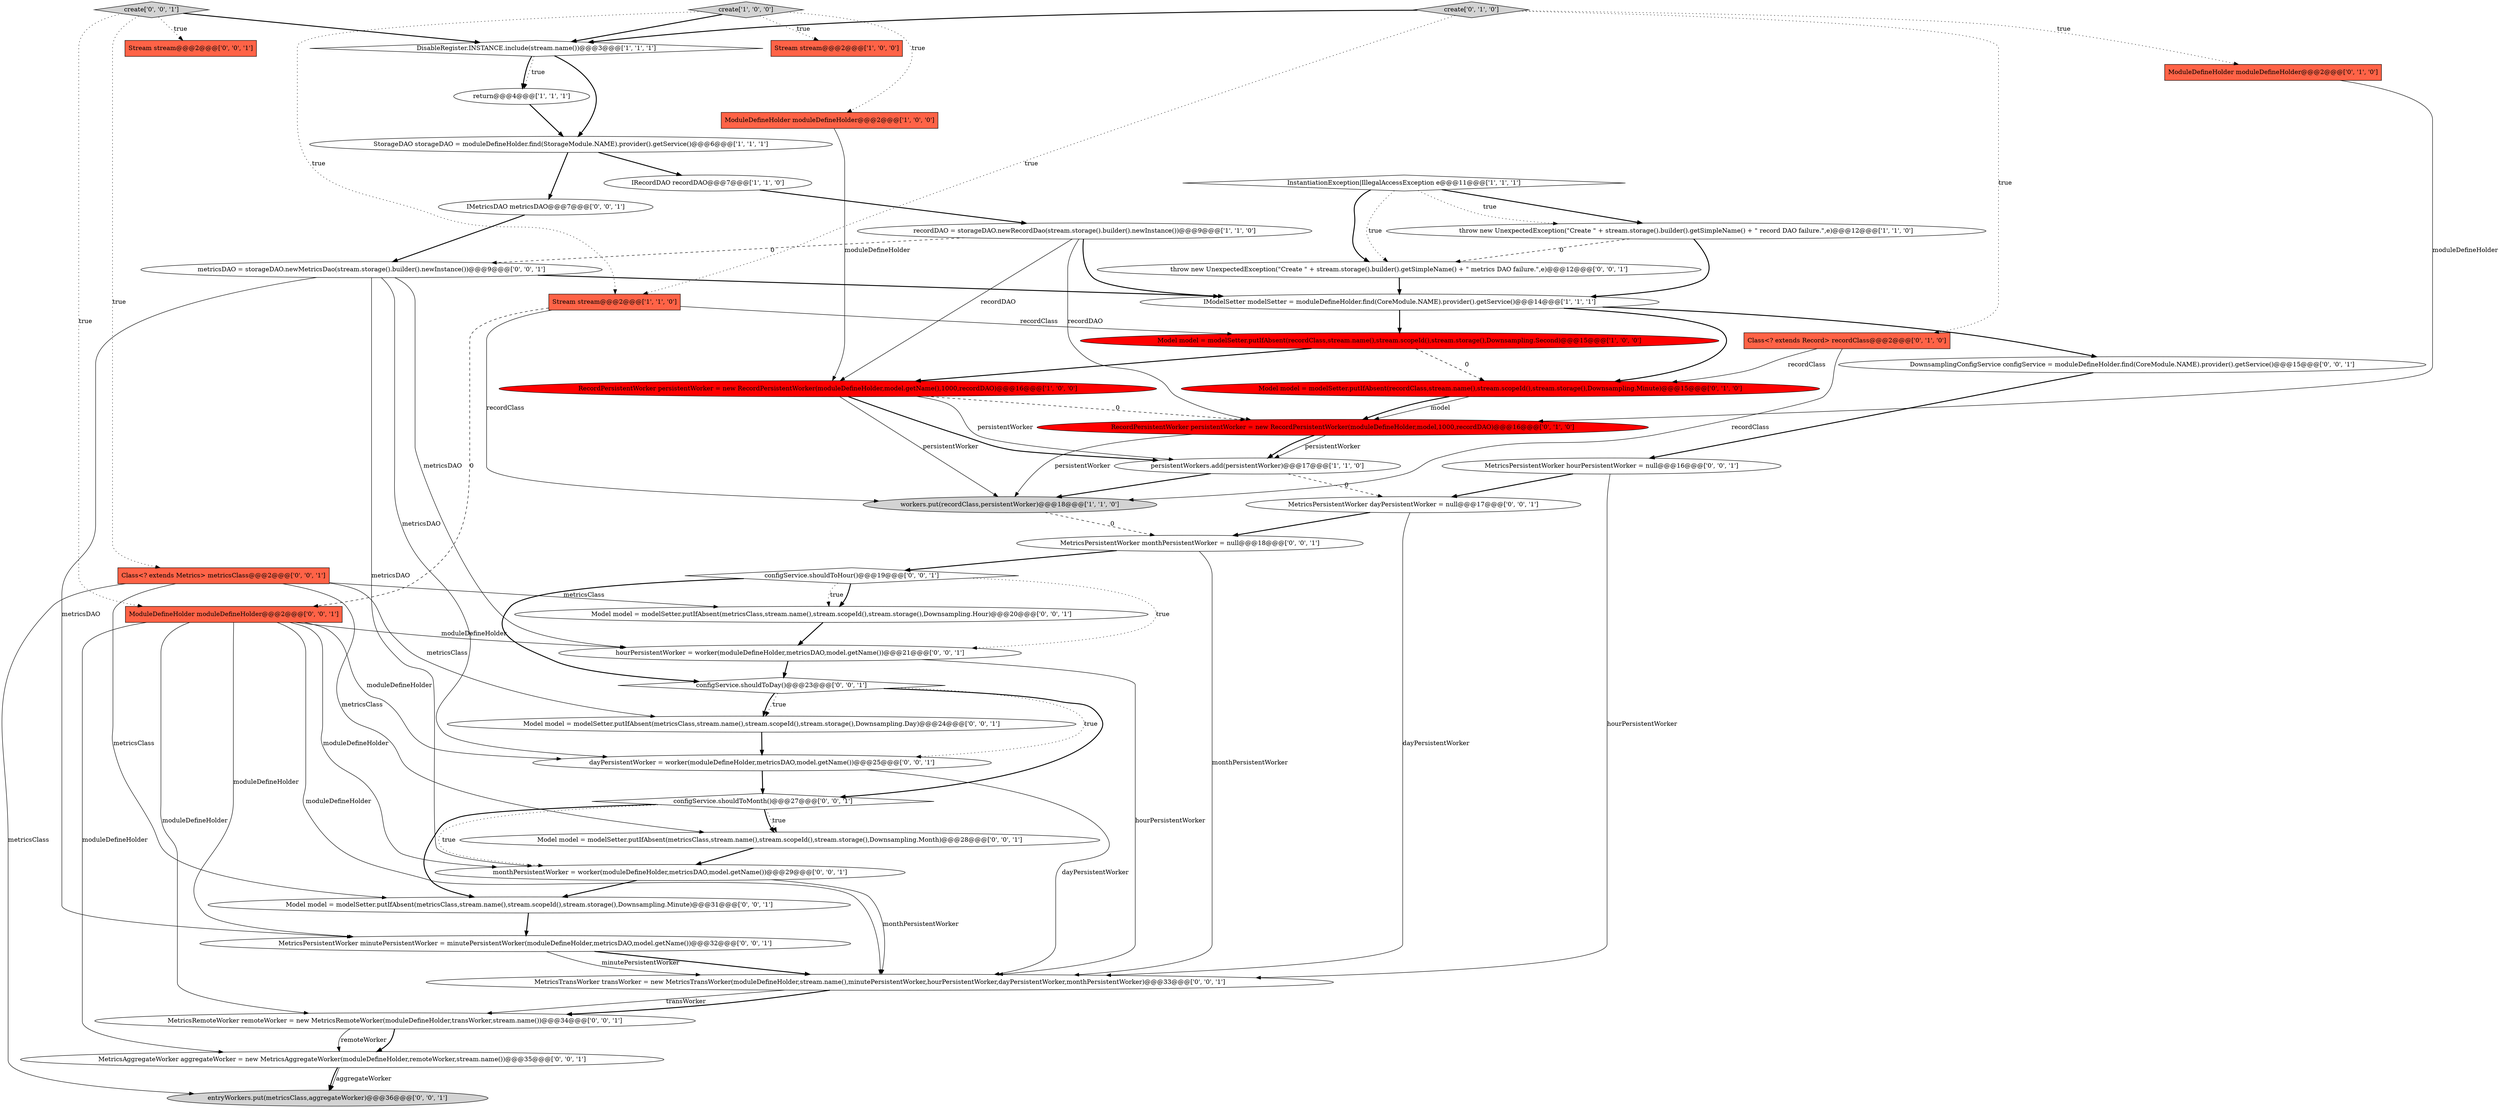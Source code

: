 digraph {
18 [style = filled, label = "create['0', '1', '0']", fillcolor = lightgray, shape = diamond image = "AAA0AAABBB2BBB"];
39 [style = filled, label = "hourPersistentWorker = worker(moduleDefineHolder,metricsDAO,model.getName())@@@21@@@['0', '0', '1']", fillcolor = white, shape = ellipse image = "AAA0AAABBB3BBB"];
23 [style = filled, label = "Stream stream@@@2@@@['0', '0', '1']", fillcolor = tomato, shape = box image = "AAA0AAABBB3BBB"];
45 [style = filled, label = "configService.shouldToMonth()@@@27@@@['0', '0', '1']", fillcolor = white, shape = diamond image = "AAA0AAABBB3BBB"];
43 [style = filled, label = "Model model = modelSetter.putIfAbsent(metricsClass,stream.name(),stream.scopeId(),stream.storage(),Downsampling.Month)@@@28@@@['0', '0', '1']", fillcolor = white, shape = ellipse image = "AAA0AAABBB3BBB"];
10 [style = filled, label = "IRecordDAO recordDAO@@@7@@@['1', '1', '0']", fillcolor = white, shape = ellipse image = "AAA0AAABBB1BBB"];
11 [style = filled, label = "DisableRegister.INSTANCE.include(stream.name())@@@3@@@['1', '1', '1']", fillcolor = white, shape = diamond image = "AAA0AAABBB1BBB"];
8 [style = filled, label = "Stream stream@@@2@@@['1', '1', '0']", fillcolor = tomato, shape = box image = "AAA0AAABBB1BBB"];
27 [style = filled, label = "MetricsRemoteWorker remoteWorker = new MetricsRemoteWorker(moduleDefineHolder,transWorker,stream.name())@@@34@@@['0', '0', '1']", fillcolor = white, shape = ellipse image = "AAA0AAABBB3BBB"];
13 [style = filled, label = "workers.put(recordClass,persistentWorker)@@@18@@@['1', '1', '0']", fillcolor = lightgray, shape = ellipse image = "AAA0AAABBB1BBB"];
30 [style = filled, label = "MetricsPersistentWorker monthPersistentWorker = null@@@18@@@['0', '0', '1']", fillcolor = white, shape = ellipse image = "AAA0AAABBB3BBB"];
22 [style = filled, label = "Model model = modelSetter.putIfAbsent(metricsClass,stream.name(),stream.scopeId(),stream.storage(),Downsampling.Minute)@@@31@@@['0', '0', '1']", fillcolor = white, shape = ellipse image = "AAA0AAABBB3BBB"];
26 [style = filled, label = "DownsamplingConfigService configService = moduleDefineHolder.find(CoreModule.NAME).provider().getService()@@@15@@@['0', '0', '1']", fillcolor = white, shape = ellipse image = "AAA0AAABBB3BBB"];
20 [style = filled, label = "Class<? extends Record> recordClass@@@2@@@['0', '1', '0']", fillcolor = tomato, shape = box image = "AAA0AAABBB2BBB"];
46 [style = filled, label = "MetricsPersistentWorker minutePersistentWorker = minutePersistentWorker(moduleDefineHolder,metricsDAO,model.getName())@@@32@@@['0', '0', '1']", fillcolor = white, shape = ellipse image = "AAA0AAABBB3BBB"];
2 [style = filled, label = "recordDAO = storageDAO.newRecordDao(stream.storage().builder().newInstance())@@@9@@@['1', '1', '0']", fillcolor = white, shape = ellipse image = "AAA0AAABBB1BBB"];
35 [style = filled, label = "throw new UnexpectedException(\"Create \" + stream.storage().builder().getSimpleName() + \" metrics DAO failure.\",e)@@@12@@@['0', '0', '1']", fillcolor = white, shape = ellipse image = "AAA0AAABBB3BBB"];
12 [style = filled, label = "Model model = modelSetter.putIfAbsent(recordClass,stream.name(),stream.scopeId(),stream.storage(),Downsampling.Second)@@@15@@@['1', '0', '0']", fillcolor = red, shape = ellipse image = "AAA1AAABBB1BBB"];
0 [style = filled, label = "ModuleDefineHolder moduleDefineHolder@@@2@@@['1', '0', '0']", fillcolor = tomato, shape = box image = "AAA0AAABBB1BBB"];
42 [style = filled, label = "configService.shouldToHour()@@@19@@@['0', '0', '1']", fillcolor = white, shape = diamond image = "AAA0AAABBB3BBB"];
38 [style = filled, label = "metricsDAO = storageDAO.newMetricsDao(stream.storage().builder().newInstance())@@@9@@@['0', '0', '1']", fillcolor = white, shape = ellipse image = "AAA0AAABBB3BBB"];
37 [style = filled, label = "Model model = modelSetter.putIfAbsent(metricsClass,stream.name(),stream.scopeId(),stream.storage(),Downsampling.Hour)@@@20@@@['0', '0', '1']", fillcolor = white, shape = ellipse image = "AAA0AAABBB3BBB"];
19 [style = filled, label = "RecordPersistentWorker persistentWorker = new RecordPersistentWorker(moduleDefineHolder,model,1000,recordDAO)@@@16@@@['0', '1', '0']", fillcolor = red, shape = ellipse image = "AAA1AAABBB2BBB"];
7 [style = filled, label = "persistentWorkers.add(persistentWorker)@@@17@@@['1', '1', '0']", fillcolor = white, shape = ellipse image = "AAA0AAABBB1BBB"];
29 [style = filled, label = "MetricsPersistentWorker hourPersistentWorker = null@@@16@@@['0', '0', '1']", fillcolor = white, shape = ellipse image = "AAA0AAABBB3BBB"];
28 [style = filled, label = "IMetricsDAO metricsDAO@@@7@@@['0', '0', '1']", fillcolor = white, shape = ellipse image = "AAA0AAABBB3BBB"];
25 [style = filled, label = "MetricsPersistentWorker dayPersistentWorker = null@@@17@@@['0', '0', '1']", fillcolor = white, shape = ellipse image = "AAA0AAABBB3BBB"];
33 [style = filled, label = "monthPersistentWorker = worker(moduleDefineHolder,metricsDAO,model.getName())@@@29@@@['0', '0', '1']", fillcolor = white, shape = ellipse image = "AAA0AAABBB3BBB"];
36 [style = filled, label = "dayPersistentWorker = worker(moduleDefineHolder,metricsDAO,model.getName())@@@25@@@['0', '0', '1']", fillcolor = white, shape = ellipse image = "AAA0AAABBB3BBB"];
6 [style = filled, label = "InstantiationException|IllegalAccessException e@@@11@@@['1', '1', '1']", fillcolor = white, shape = diamond image = "AAA0AAABBB1BBB"];
9 [style = filled, label = "StorageDAO storageDAO = moduleDefineHolder.find(StorageModule.NAME).provider().getService()@@@6@@@['1', '1', '1']", fillcolor = white, shape = ellipse image = "AAA0AAABBB1BBB"];
21 [style = filled, label = "MetricsTransWorker transWorker = new MetricsTransWorker(moduleDefineHolder,stream.name(),minutePersistentWorker,hourPersistentWorker,dayPersistentWorker,monthPersistentWorker)@@@33@@@['0', '0', '1']", fillcolor = white, shape = ellipse image = "AAA0AAABBB3BBB"];
15 [style = filled, label = "RecordPersistentWorker persistentWorker = new RecordPersistentWorker(moduleDefineHolder,model.getName(),1000,recordDAO)@@@16@@@['1', '0', '0']", fillcolor = red, shape = ellipse image = "AAA1AAABBB1BBB"];
16 [style = filled, label = "Model model = modelSetter.putIfAbsent(recordClass,stream.name(),stream.scopeId(),stream.storage(),Downsampling.Minute)@@@15@@@['0', '1', '0']", fillcolor = red, shape = ellipse image = "AAA1AAABBB2BBB"];
32 [style = filled, label = "configService.shouldToDay()@@@23@@@['0', '0', '1']", fillcolor = white, shape = diamond image = "AAA0AAABBB3BBB"];
31 [style = filled, label = "Class<? extends Metrics> metricsClass@@@2@@@['0', '0', '1']", fillcolor = tomato, shape = box image = "AAA0AAABBB3BBB"];
17 [style = filled, label = "ModuleDefineHolder moduleDefineHolder@@@2@@@['0', '1', '0']", fillcolor = tomato, shape = box image = "AAA0AAABBB2BBB"];
40 [style = filled, label = "ModuleDefineHolder moduleDefineHolder@@@2@@@['0', '0', '1']", fillcolor = tomato, shape = box image = "AAA0AAABBB3BBB"];
1 [style = filled, label = "Stream stream@@@2@@@['1', '0', '0']", fillcolor = tomato, shape = box image = "AAA0AAABBB1BBB"];
4 [style = filled, label = "throw new UnexpectedException(\"Create \" + stream.storage().builder().getSimpleName() + \" record DAO failure.\",e)@@@12@@@['1', '1', '0']", fillcolor = white, shape = ellipse image = "AAA0AAABBB1BBB"];
14 [style = filled, label = "IModelSetter modelSetter = moduleDefineHolder.find(CoreModule.NAME).provider().getService()@@@14@@@['1', '1', '1']", fillcolor = white, shape = ellipse image = "AAA0AAABBB1BBB"];
41 [style = filled, label = "create['0', '0', '1']", fillcolor = lightgray, shape = diamond image = "AAA0AAABBB3BBB"];
44 [style = filled, label = "MetricsAggregateWorker aggregateWorker = new MetricsAggregateWorker(moduleDefineHolder,remoteWorker,stream.name())@@@35@@@['0', '0', '1']", fillcolor = white, shape = ellipse image = "AAA0AAABBB3BBB"];
3 [style = filled, label = "create['1', '0', '0']", fillcolor = lightgray, shape = diamond image = "AAA0AAABBB1BBB"];
34 [style = filled, label = "entryWorkers.put(metricsClass,aggregateWorker)@@@36@@@['0', '0', '1']", fillcolor = lightgray, shape = ellipse image = "AAA0AAABBB3BBB"];
24 [style = filled, label = "Model model = modelSetter.putIfAbsent(metricsClass,stream.name(),stream.scopeId(),stream.storage(),Downsampling.Day)@@@24@@@['0', '0', '1']", fillcolor = white, shape = ellipse image = "AAA0AAABBB3BBB"];
5 [style = filled, label = "return@@@4@@@['1', '1', '1']", fillcolor = white, shape = ellipse image = "AAA0AAABBB1BBB"];
6->35 [style = bold, label=""];
40->46 [style = solid, label="moduleDefineHolder"];
5->9 [style = bold, label=""];
16->19 [style = solid, label="model"];
25->30 [style = bold, label=""];
27->44 [style = bold, label=""];
28->38 [style = bold, label=""];
15->19 [style = dashed, label="0"];
41->11 [style = bold, label=""];
18->20 [style = dotted, label="true"];
9->10 [style = bold, label=""];
11->9 [style = bold, label=""];
40->39 [style = solid, label="moduleDefineHolder"];
19->13 [style = solid, label="persistentWorker"];
17->19 [style = solid, label="moduleDefineHolder"];
46->21 [style = bold, label=""];
41->40 [style = dotted, label="true"];
45->43 [style = bold, label=""];
45->22 [style = bold, label=""];
2->14 [style = bold, label=""];
3->0 [style = dotted, label="true"];
27->44 [style = solid, label="remoteWorker"];
38->33 [style = solid, label="metricsDAO"];
7->25 [style = dashed, label="0"];
38->39 [style = solid, label="metricsDAO"];
46->21 [style = solid, label="minutePersistentWorker"];
45->43 [style = dotted, label="true"];
40->21 [style = solid, label="moduleDefineHolder"];
40->33 [style = solid, label="moduleDefineHolder"];
21->27 [style = solid, label="transWorker"];
14->16 [style = bold, label=""];
39->21 [style = solid, label="hourPersistentWorker"];
22->46 [style = bold, label=""];
32->24 [style = dotted, label="true"];
15->13 [style = solid, label="persistentWorker"];
40->36 [style = solid, label="moduleDefineHolder"];
0->15 [style = solid, label="moduleDefineHolder"];
38->46 [style = solid, label="metricsDAO"];
30->42 [style = bold, label=""];
18->11 [style = bold, label=""];
3->11 [style = bold, label=""];
11->5 [style = dotted, label="true"];
18->8 [style = dotted, label="true"];
32->36 [style = dotted, label="true"];
16->19 [style = bold, label=""];
36->21 [style = solid, label="dayPersistentWorker"];
44->34 [style = solid, label="aggregateWorker"];
6->4 [style = bold, label=""];
15->7 [style = solid, label="persistentWorker"];
40->27 [style = solid, label="moduleDefineHolder"];
41->23 [style = dotted, label="true"];
44->34 [style = bold, label=""];
42->32 [style = bold, label=""];
40->44 [style = solid, label="moduleDefineHolder"];
43->33 [style = bold, label=""];
10->2 [style = bold, label=""];
18->17 [style = dotted, label="true"];
3->1 [style = dotted, label="true"];
2->19 [style = solid, label="recordDAO"];
4->35 [style = dashed, label="0"];
20->16 [style = solid, label="recordClass"];
31->34 [style = solid, label="metricsClass"];
42->39 [style = dotted, label="true"];
4->14 [style = bold, label=""];
8->40 [style = dashed, label="0"];
42->37 [style = bold, label=""];
21->27 [style = bold, label=""];
31->43 [style = solid, label="metricsClass"];
20->13 [style = solid, label="recordClass"];
35->14 [style = bold, label=""];
31->24 [style = solid, label="metricsClass"];
9->28 [style = bold, label=""];
11->5 [style = bold, label=""];
39->32 [style = bold, label=""];
38->36 [style = solid, label="metricsDAO"];
31->22 [style = solid, label="metricsClass"];
33->21 [style = solid, label="monthPersistentWorker"];
30->21 [style = solid, label="monthPersistentWorker"];
37->39 [style = bold, label=""];
33->22 [style = bold, label=""];
8->13 [style = solid, label="recordClass"];
7->13 [style = bold, label=""];
32->45 [style = bold, label=""];
41->31 [style = dotted, label="true"];
15->7 [style = bold, label=""];
31->37 [style = solid, label="metricsClass"];
12->16 [style = dashed, label="0"];
26->29 [style = bold, label=""];
12->15 [style = bold, label=""];
29->25 [style = bold, label=""];
19->7 [style = solid, label="persistentWorker"];
45->33 [style = dotted, label="true"];
2->38 [style = dashed, label="0"];
2->15 [style = solid, label="recordDAO"];
38->14 [style = bold, label=""];
14->26 [style = bold, label=""];
24->36 [style = bold, label=""];
6->4 [style = dotted, label="true"];
14->12 [style = bold, label=""];
6->35 [style = dotted, label="true"];
25->21 [style = solid, label="dayPersistentWorker"];
36->45 [style = bold, label=""];
8->12 [style = solid, label="recordClass"];
3->8 [style = dotted, label="true"];
32->24 [style = bold, label=""];
19->7 [style = bold, label=""];
13->30 [style = dashed, label="0"];
29->21 [style = solid, label="hourPersistentWorker"];
42->37 [style = dotted, label="true"];
}
